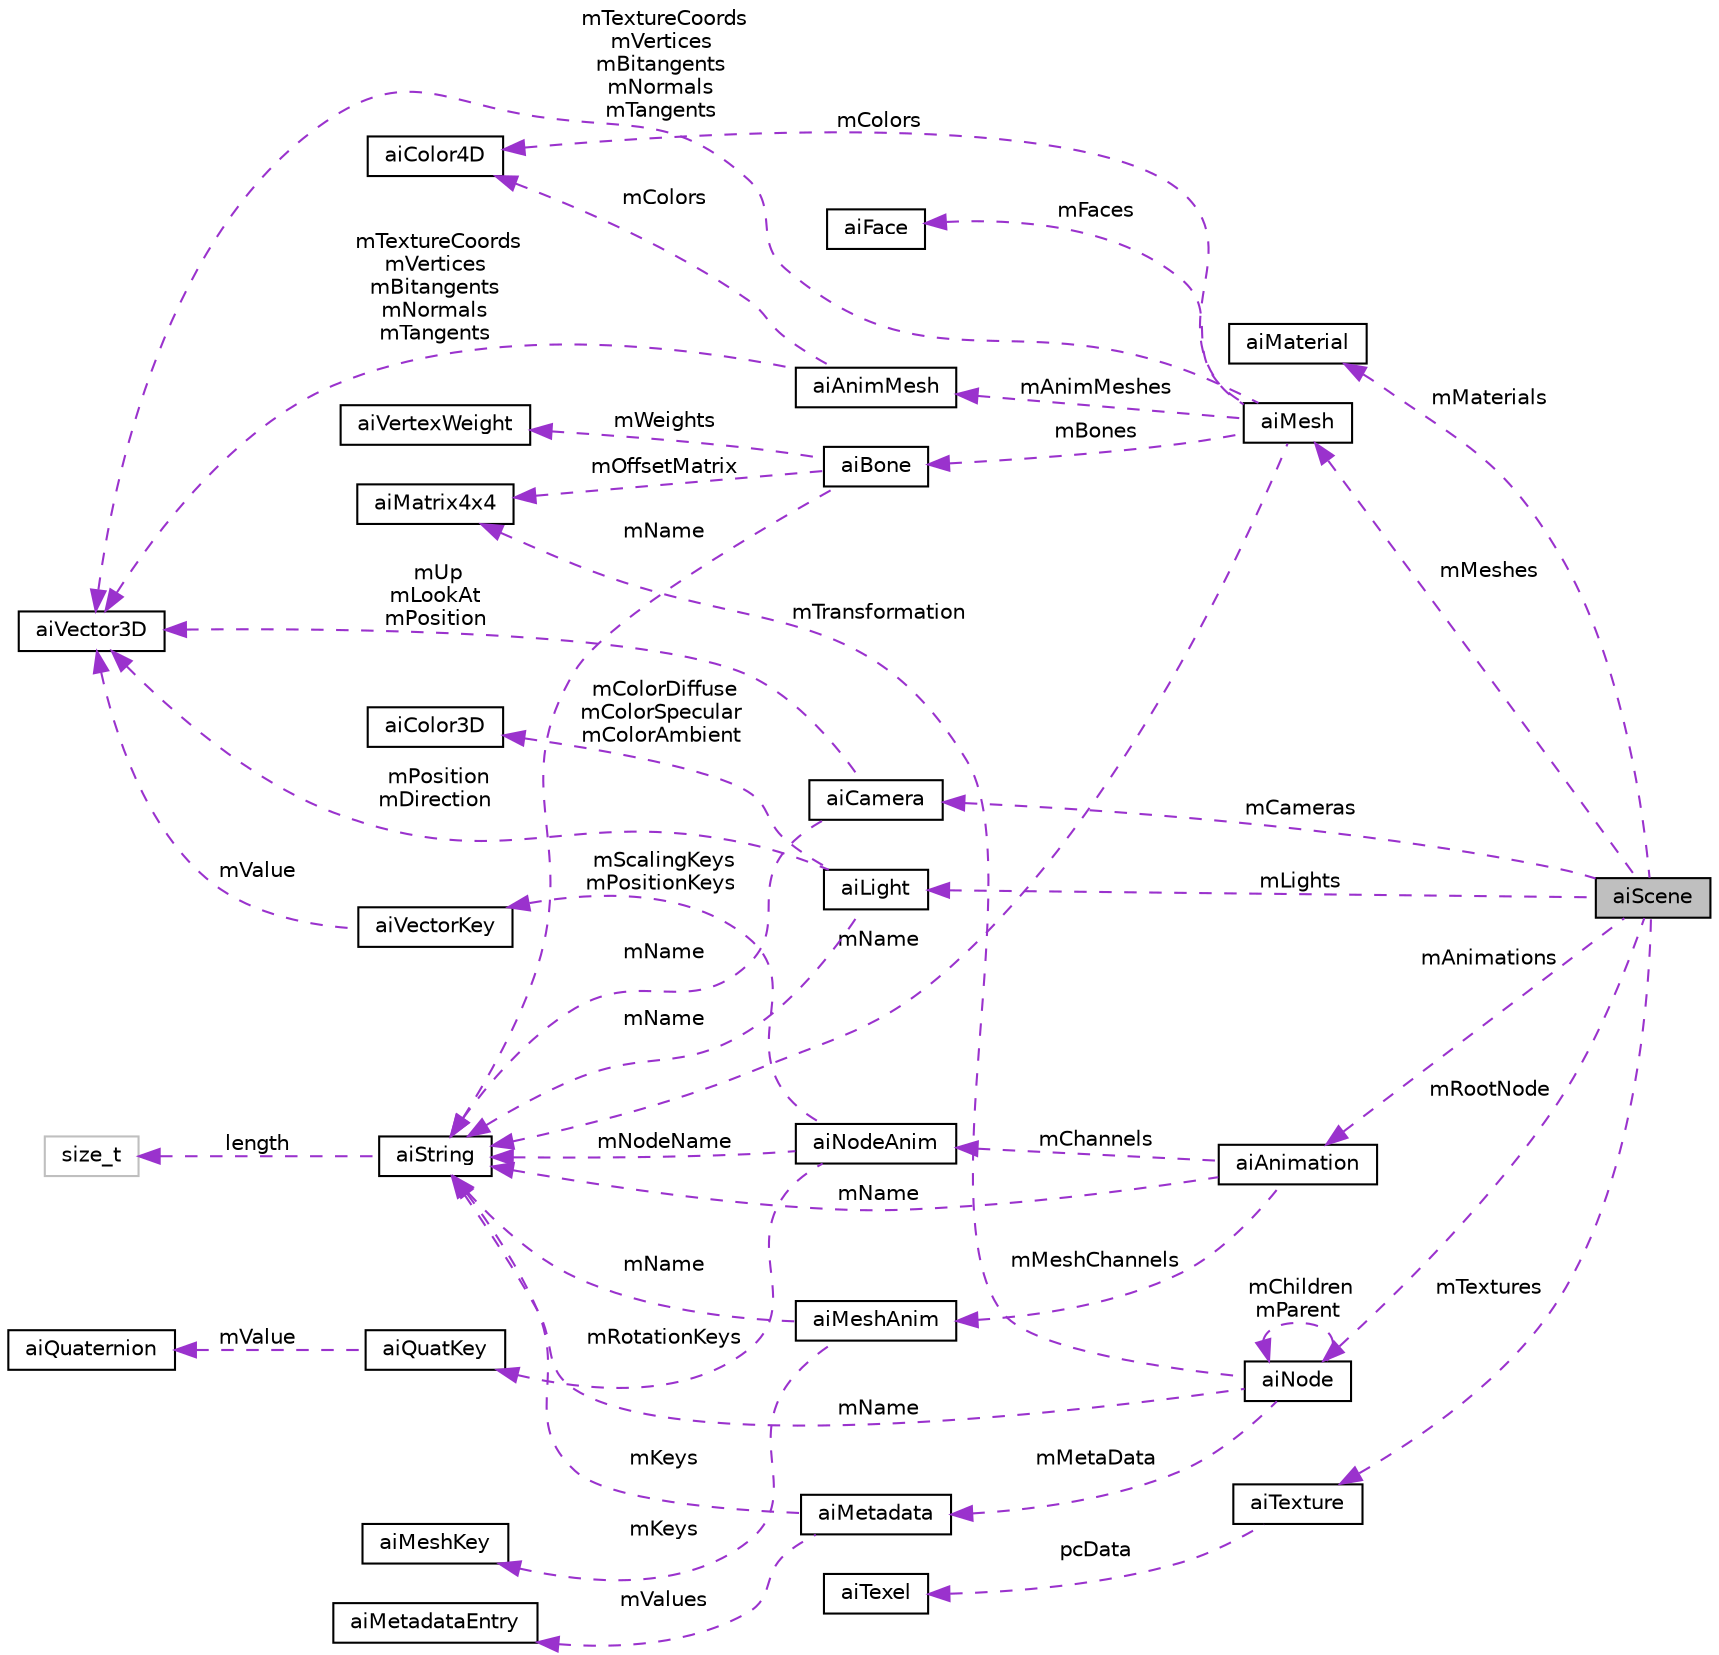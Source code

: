 digraph "aiScene"
{
  edge [fontname="Helvetica",fontsize="10",labelfontname="Helvetica",labelfontsize="10"];
  node [fontname="Helvetica",fontsize="10",shape=record];
  rankdir="LR";
  Node1 [label="aiScene",height=0.2,width=0.4,color="black", fillcolor="grey75", style="filled" fontcolor="black"];
  Node2 -> Node1 [dir="back",color="darkorchid3",fontsize="10",style="dashed",label=" mMaterials" ,fontname="Helvetica"];
  Node2 [label="aiMaterial",height=0.2,width=0.4,color="black", fillcolor="white", style="filled",URL="$structai_material.html",tooltip="Data structure for a material. "];
  Node3 -> Node1 [dir="back",color="darkorchid3",fontsize="10",style="dashed",label=" mMeshes" ,fontname="Helvetica"];
  Node3 [label="aiMesh",height=0.2,width=0.4,color="black", fillcolor="white", style="filled",URL="$structai_mesh.html",tooltip="A mesh represents a geometry or model with a single material. "];
  Node4 -> Node3 [dir="back",color="darkorchid3",fontsize="10",style="dashed",label=" mAnimMeshes" ,fontname="Helvetica"];
  Node4 [label="aiAnimMesh",height=0.2,width=0.4,color="black", fillcolor="white", style="filled",URL="$structai_anim_mesh.html",tooltip="NOT CURRENTLY IN USE. An AnimMesh is an attachment to an aiMesh stores per-vertex animations for a pa..."];
  Node5 -> Node4 [dir="back",color="darkorchid3",fontsize="10",style="dashed",label=" mTextureCoords\nmVertices\nmBitangents\nmNormals\nmTangents" ,fontname="Helvetica"];
  Node5 [label="aiVector3D",height=0.2,width=0.4,color="black", fillcolor="white", style="filled",URL="$structai_vector3_d.html"];
  Node6 -> Node4 [dir="back",color="darkorchid3",fontsize="10",style="dashed",label=" mColors" ,fontname="Helvetica"];
  Node6 [label="aiColor4D",height=0.2,width=0.4,color="black", fillcolor="white", style="filled",URL="$structai_color4_d.html"];
  Node5 -> Node3 [dir="back",color="darkorchid3",fontsize="10",style="dashed",label=" mTextureCoords\nmVertices\nmBitangents\nmNormals\nmTangents" ,fontname="Helvetica"];
  Node7 -> Node3 [dir="back",color="darkorchid3",fontsize="10",style="dashed",label=" mFaces" ,fontname="Helvetica"];
  Node7 [label="aiFace",height=0.2,width=0.4,color="black", fillcolor="white", style="filled",URL="$structai_face.html",tooltip="A single face in a mesh, referring to multiple vertices. "];
  Node8 -> Node3 [dir="back",color="darkorchid3",fontsize="10",style="dashed",label=" mName" ,fontname="Helvetica"];
  Node8 [label="aiString",height=0.2,width=0.4,color="black", fillcolor="white", style="filled",URL="$structai_string.html"];
  Node9 -> Node8 [dir="back",color="darkorchid3",fontsize="10",style="dashed",label=" length" ,fontname="Helvetica"];
  Node9 [label="size_t",height=0.2,width=0.4,color="grey75", fillcolor="white", style="filled"];
  Node6 -> Node3 [dir="back",color="darkorchid3",fontsize="10",style="dashed",label=" mColors" ,fontname="Helvetica"];
  Node10 -> Node3 [dir="back",color="darkorchid3",fontsize="10",style="dashed",label=" mBones" ,fontname="Helvetica"];
  Node10 [label="aiBone",height=0.2,width=0.4,color="black", fillcolor="white", style="filled",URL="$structai_bone.html",tooltip="A single bone of a mesh. "];
  Node11 -> Node10 [dir="back",color="darkorchid3",fontsize="10",style="dashed",label=" mWeights" ,fontname="Helvetica"];
  Node11 [label="aiVertexWeight",height=0.2,width=0.4,color="black", fillcolor="white", style="filled",URL="$structai_vertex_weight.html",tooltip="A single influence of a bone on a vertex. "];
  Node8 -> Node10 [dir="back",color="darkorchid3",fontsize="10",style="dashed",label=" mName" ,fontname="Helvetica"];
  Node12 -> Node10 [dir="back",color="darkorchid3",fontsize="10",style="dashed",label=" mOffsetMatrix" ,fontname="Helvetica"];
  Node12 [label="aiMatrix4x4",height=0.2,width=0.4,color="black", fillcolor="white", style="filled",URL="$structai_matrix4x4.html"];
  Node13 -> Node1 [dir="back",color="darkorchid3",fontsize="10",style="dashed",label=" mCameras" ,fontname="Helvetica"];
  Node13 [label="aiCamera",height=0.2,width=0.4,color="black", fillcolor="white", style="filled",URL="$structai_camera.html"];
  Node5 -> Node13 [dir="back",color="darkorchid3",fontsize="10",style="dashed",label=" mUp\nmLookAt\nmPosition" ,fontname="Helvetica"];
  Node8 -> Node13 [dir="back",color="darkorchid3",fontsize="10",style="dashed",label=" mName" ,fontname="Helvetica"];
  Node14 -> Node1 [dir="back",color="darkorchid3",fontsize="10",style="dashed",label=" mLights" ,fontname="Helvetica"];
  Node14 [label="aiLight",height=0.2,width=0.4,color="black", fillcolor="white", style="filled",URL="$structai_light.html"];
  Node5 -> Node14 [dir="back",color="darkorchid3",fontsize="10",style="dashed",label=" mPosition\nmDirection" ,fontname="Helvetica"];
  Node15 -> Node14 [dir="back",color="darkorchid3",fontsize="10",style="dashed",label=" mColorDiffuse\nmColorSpecular\nmColorAmbient" ,fontname="Helvetica"];
  Node15 [label="aiColor3D",height=0.2,width=0.4,color="black", fillcolor="white", style="filled",URL="$structai_color3_d.html"];
  Node8 -> Node14 [dir="back",color="darkorchid3",fontsize="10",style="dashed",label=" mName" ,fontname="Helvetica"];
  Node16 -> Node1 [dir="back",color="darkorchid3",fontsize="10",style="dashed",label=" mAnimations" ,fontname="Helvetica"];
  Node16 [label="aiAnimation",height=0.2,width=0.4,color="black", fillcolor="white", style="filled",URL="$structai_animation.html"];
  Node8 -> Node16 [dir="back",color="darkorchid3",fontsize="10",style="dashed",label=" mName" ,fontname="Helvetica"];
  Node17 -> Node16 [dir="back",color="darkorchid3",fontsize="10",style="dashed",label=" mChannels" ,fontname="Helvetica"];
  Node17 [label="aiNodeAnim",height=0.2,width=0.4,color="black", fillcolor="white", style="filled",URL="$structai_node_anim.html"];
  Node18 -> Node17 [dir="back",color="darkorchid3",fontsize="10",style="dashed",label=" mRotationKeys" ,fontname="Helvetica"];
  Node18 [label="aiQuatKey",height=0.2,width=0.4,color="black", fillcolor="white", style="filled",URL="$structai_quat_key.html"];
  Node19 -> Node18 [dir="back",color="darkorchid3",fontsize="10",style="dashed",label=" mValue" ,fontname="Helvetica"];
  Node19 [label="aiQuaternion",height=0.2,width=0.4,color="black", fillcolor="white", style="filled",URL="$structai_quaternion.html"];
  Node20 -> Node17 [dir="back",color="darkorchid3",fontsize="10",style="dashed",label=" mScalingKeys\nmPositionKeys" ,fontname="Helvetica"];
  Node20 [label="aiVectorKey",height=0.2,width=0.4,color="black", fillcolor="white", style="filled",URL="$structai_vector_key.html"];
  Node5 -> Node20 [dir="back",color="darkorchid3",fontsize="10",style="dashed",label=" mValue" ,fontname="Helvetica"];
  Node8 -> Node17 [dir="back",color="darkorchid3",fontsize="10",style="dashed",label=" mNodeName" ,fontname="Helvetica"];
  Node21 -> Node16 [dir="back",color="darkorchid3",fontsize="10",style="dashed",label=" mMeshChannels" ,fontname="Helvetica"];
  Node21 [label="aiMeshAnim",height=0.2,width=0.4,color="black", fillcolor="white", style="filled",URL="$structai_mesh_anim.html"];
  Node22 -> Node21 [dir="back",color="darkorchid3",fontsize="10",style="dashed",label=" mKeys" ,fontname="Helvetica"];
  Node22 [label="aiMeshKey",height=0.2,width=0.4,color="black", fillcolor="white", style="filled",URL="$structai_mesh_key.html"];
  Node8 -> Node21 [dir="back",color="darkorchid3",fontsize="10",style="dashed",label=" mName" ,fontname="Helvetica"];
  Node23 -> Node1 [dir="back",color="darkorchid3",fontsize="10",style="dashed",label=" mRootNode" ,fontname="Helvetica"];
  Node23 [label="aiNode",height=0.2,width=0.4,color="black", fillcolor="white", style="filled",URL="$structai_node.html"];
  Node8 -> Node23 [dir="back",color="darkorchid3",fontsize="10",style="dashed",label=" mName" ,fontname="Helvetica"];
  Node24 -> Node23 [dir="back",color="darkorchid3",fontsize="10",style="dashed",label=" mMetaData" ,fontname="Helvetica"];
  Node24 [label="aiMetadata",height=0.2,width=0.4,color="black", fillcolor="white", style="filled",URL="$structai_metadata.html"];
  Node8 -> Node24 [dir="back",color="darkorchid3",fontsize="10",style="dashed",label=" mKeys" ,fontname="Helvetica"];
  Node25 -> Node24 [dir="back",color="darkorchid3",fontsize="10",style="dashed",label=" mValues" ,fontname="Helvetica"];
  Node25 [label="aiMetadataEntry",height=0.2,width=0.4,color="black", fillcolor="white", style="filled",URL="$structai_metadata_entry.html"];
  Node12 -> Node23 [dir="back",color="darkorchid3",fontsize="10",style="dashed",label=" mTransformation" ,fontname="Helvetica"];
  Node23 -> Node23 [dir="back",color="darkorchid3",fontsize="10",style="dashed",label=" mChildren\nmParent" ,fontname="Helvetica"];
  Node26 -> Node1 [dir="back",color="darkorchid3",fontsize="10",style="dashed",label=" mTextures" ,fontname="Helvetica"];
  Node26 [label="aiTexture",height=0.2,width=0.4,color="black", fillcolor="white", style="filled",URL="$structai_texture.html"];
  Node27 -> Node26 [dir="back",color="darkorchid3",fontsize="10",style="dashed",label=" pcData" ,fontname="Helvetica"];
  Node27 [label="aiTexel",height=0.2,width=0.4,color="black", fillcolor="white", style="filled",URL="$structai_texel.html",tooltip="Helper structure to represent a texel in a ARGB8888 format. "];
}
